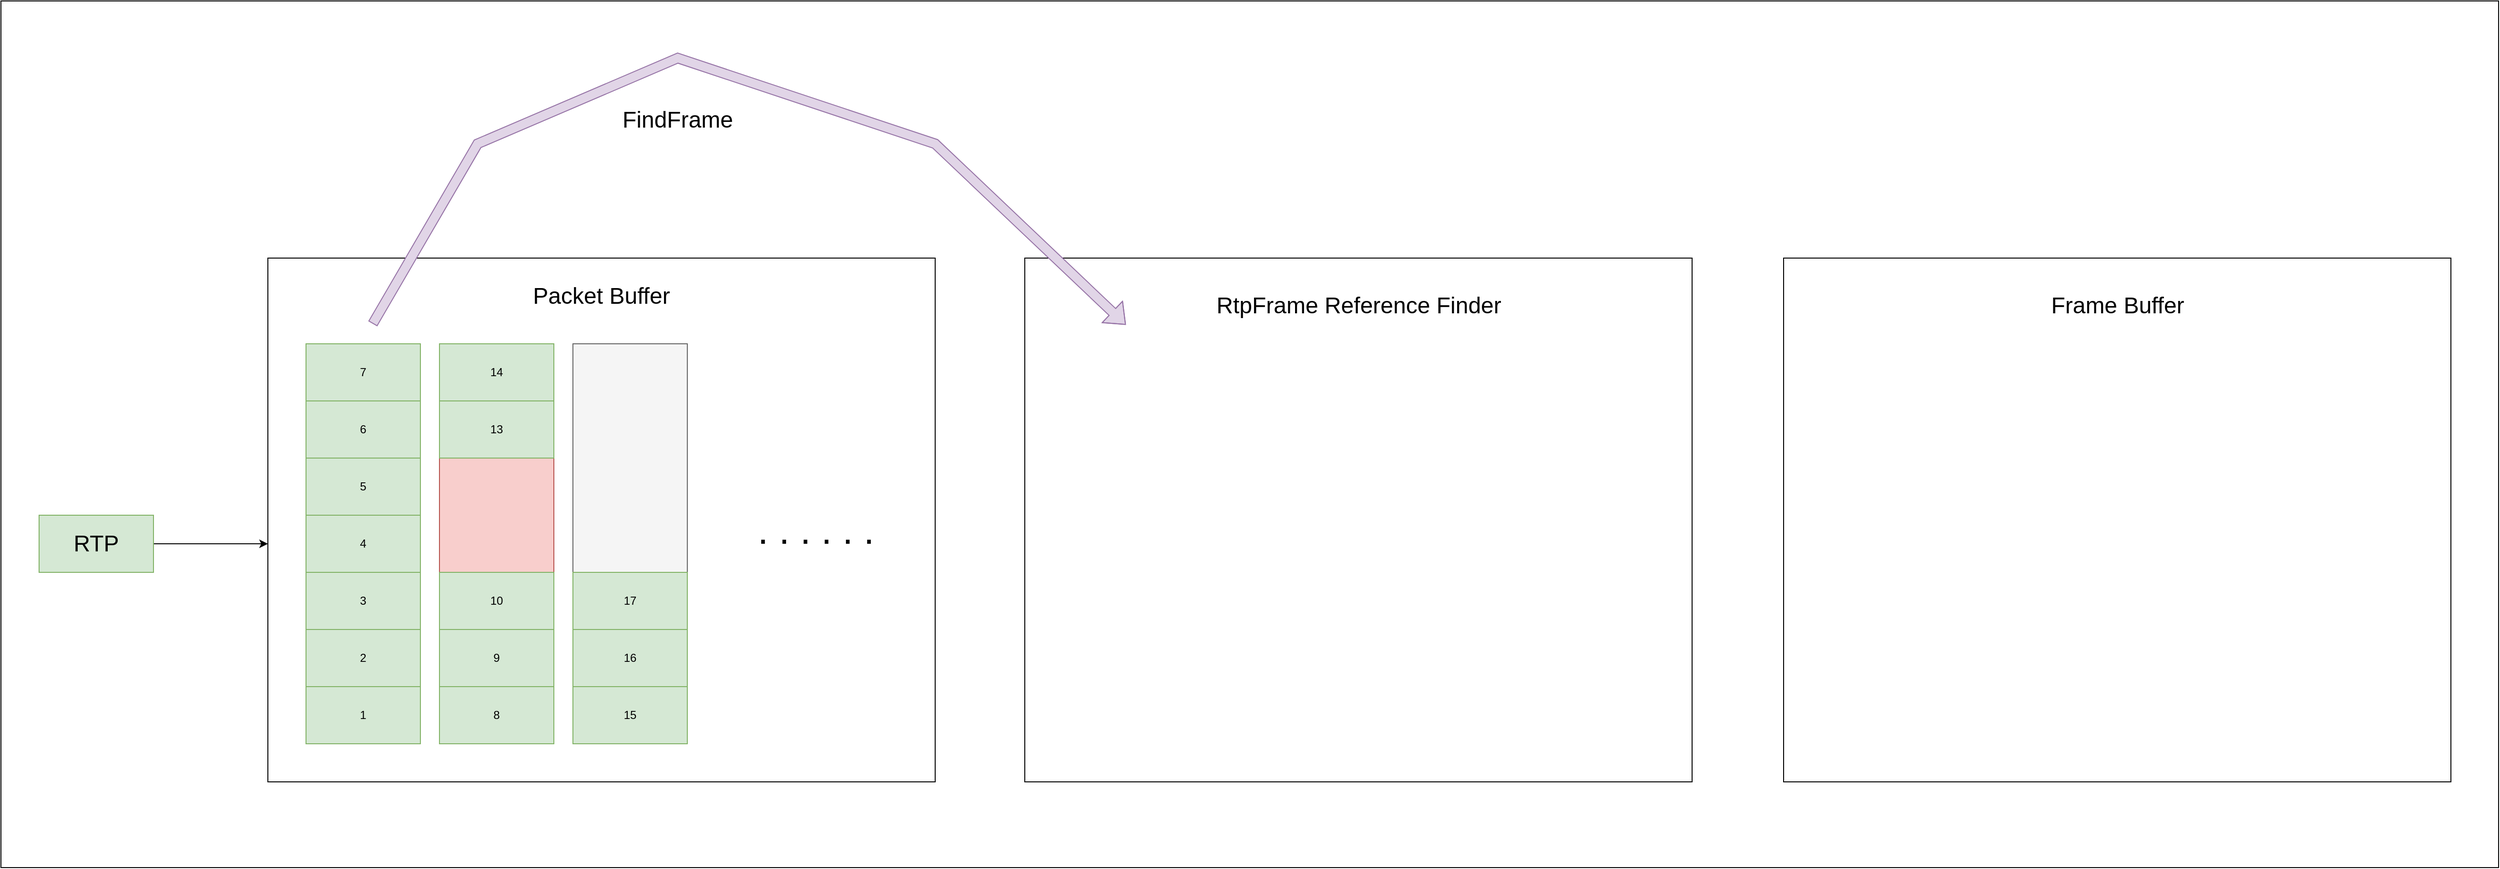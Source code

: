 <mxfile version="21.5.0" type="github">
  <diagram name="第 1 页" id="ksc9Ilr_gR2adyKR9nCv">
    <mxGraphModel dx="3541" dy="1457" grid="1" gridSize="10" guides="1" tooltips="1" connect="1" arrows="1" fold="1" page="1" pageScale="1" pageWidth="827" pageHeight="1169" math="0" shadow="0">
      <root>
        <mxCell id="0" />
        <mxCell id="1" parent="0" />
        <mxCell id="iKLaStR7jHuQ4qEgJdE5-37" value="" style="rounded=0;whiteSpace=wrap;html=1;" vertex="1" parent="1">
          <mxGeometry x="-660" y="850" width="2620" height="910" as="geometry" />
        </mxCell>
        <mxCell id="iKLaStR7jHuQ4qEgJdE5-1" value="" style="rounded=0;whiteSpace=wrap;html=1;" vertex="1" parent="1">
          <mxGeometry x="-380" y="1120" width="700" height="550" as="geometry" />
        </mxCell>
        <mxCell id="iKLaStR7jHuQ4qEgJdE5-8" value="&lt;font style=&quot;font-size: 24px;&quot;&gt;Packet Buffer&lt;/font&gt;" style="text;strokeColor=none;align=center;fillColor=none;html=1;verticalAlign=middle;whiteSpace=wrap;rounded=0;" vertex="1" parent="1">
          <mxGeometry x="-125" y="1130" width="190" height="60" as="geometry" />
        </mxCell>
        <mxCell id="iKLaStR7jHuQ4qEgJdE5-9" value="" style="rounded=0;whiteSpace=wrap;html=1;" vertex="1" parent="1">
          <mxGeometry x="-340" y="1220" width="120" height="410" as="geometry" />
        </mxCell>
        <mxCell id="iKLaStR7jHuQ4qEgJdE5-11" value="" style="rounded=0;whiteSpace=wrap;html=1;fillColor=#f5f5f5;fontColor=#333333;strokeColor=#666666;" vertex="1" parent="1">
          <mxGeometry x="-60" y="1210" width="120" height="420" as="geometry" />
        </mxCell>
        <mxCell id="iKLaStR7jHuQ4qEgJdE5-12" value="7" style="rounded=0;whiteSpace=wrap;html=1;fillColor=#d5e8d4;strokeColor=#82b366;" vertex="1" parent="1">
          <mxGeometry x="-340" y="1210" width="120" height="60" as="geometry" />
        </mxCell>
        <mxCell id="iKLaStR7jHuQ4qEgJdE5-13" value="1" style="rounded=0;whiteSpace=wrap;html=1;fillColor=#d5e8d4;strokeColor=#82b366;" vertex="1" parent="1">
          <mxGeometry x="-340" y="1570" width="120" height="60" as="geometry" />
        </mxCell>
        <mxCell id="iKLaStR7jHuQ4qEgJdE5-14" value="2" style="rounded=0;whiteSpace=wrap;html=1;fillColor=#d5e8d4;strokeColor=#82b366;" vertex="1" parent="1">
          <mxGeometry x="-340" y="1510" width="120" height="60" as="geometry" />
        </mxCell>
        <mxCell id="iKLaStR7jHuQ4qEgJdE5-15" value="3" style="rounded=0;whiteSpace=wrap;html=1;fillColor=#d5e8d4;strokeColor=#82b366;" vertex="1" parent="1">
          <mxGeometry x="-340" y="1450" width="120" height="60" as="geometry" />
        </mxCell>
        <mxCell id="iKLaStR7jHuQ4qEgJdE5-16" value="4" style="rounded=0;whiteSpace=wrap;html=1;fillColor=#d5e8d4;strokeColor=#82b366;" vertex="1" parent="1">
          <mxGeometry x="-340" y="1390" width="120" height="60" as="geometry" />
        </mxCell>
        <mxCell id="iKLaStR7jHuQ4qEgJdE5-17" value="5" style="rounded=0;whiteSpace=wrap;html=1;fillColor=#d5e8d4;strokeColor=#82b366;" vertex="1" parent="1">
          <mxGeometry x="-340" y="1330" width="120" height="60" as="geometry" />
        </mxCell>
        <mxCell id="iKLaStR7jHuQ4qEgJdE5-18" value="6" style="rounded=0;whiteSpace=wrap;html=1;fillColor=#d5e8d4;strokeColor=#82b366;" vertex="1" parent="1">
          <mxGeometry x="-340" y="1270" width="120" height="60" as="geometry" />
        </mxCell>
        <mxCell id="iKLaStR7jHuQ4qEgJdE5-19" value="" style="rounded=0;whiteSpace=wrap;html=1;fillColor=#f8cecc;strokeColor=#b85450;" vertex="1" parent="1">
          <mxGeometry x="-200" y="1220" width="120" height="410" as="geometry" />
        </mxCell>
        <mxCell id="iKLaStR7jHuQ4qEgJdE5-20" value="14" style="rounded=0;whiteSpace=wrap;html=1;fillColor=#d5e8d4;strokeColor=#82b366;" vertex="1" parent="1">
          <mxGeometry x="-200" y="1210" width="120" height="60" as="geometry" />
        </mxCell>
        <mxCell id="iKLaStR7jHuQ4qEgJdE5-21" value="8" style="rounded=0;whiteSpace=wrap;html=1;fillColor=#d5e8d4;strokeColor=#82b366;" vertex="1" parent="1">
          <mxGeometry x="-200" y="1570" width="120" height="60" as="geometry" />
        </mxCell>
        <mxCell id="iKLaStR7jHuQ4qEgJdE5-22" value="9" style="rounded=0;whiteSpace=wrap;html=1;fillColor=#d5e8d4;strokeColor=#82b366;" vertex="1" parent="1">
          <mxGeometry x="-200" y="1510" width="120" height="60" as="geometry" />
        </mxCell>
        <mxCell id="iKLaStR7jHuQ4qEgJdE5-23" value="10" style="rounded=0;whiteSpace=wrap;html=1;fillColor=#d5e8d4;strokeColor=#82b366;" vertex="1" parent="1">
          <mxGeometry x="-200" y="1450" width="120" height="60" as="geometry" />
        </mxCell>
        <mxCell id="iKLaStR7jHuQ4qEgJdE5-26" value="13" style="rounded=0;whiteSpace=wrap;html=1;fillColor=#d5e8d4;strokeColor=#82b366;" vertex="1" parent="1">
          <mxGeometry x="-200" y="1270" width="120" height="60" as="geometry" />
        </mxCell>
        <mxCell id="iKLaStR7jHuQ4qEgJdE5-27" value="15" style="rounded=0;whiteSpace=wrap;html=1;fillColor=#d5e8d4;strokeColor=#82b366;" vertex="1" parent="1">
          <mxGeometry x="-60" y="1570" width="120" height="60" as="geometry" />
        </mxCell>
        <mxCell id="iKLaStR7jHuQ4qEgJdE5-28" value="16" style="rounded=0;whiteSpace=wrap;html=1;fillColor=#d5e8d4;strokeColor=#82b366;" vertex="1" parent="1">
          <mxGeometry x="-60" y="1510" width="120" height="60" as="geometry" />
        </mxCell>
        <mxCell id="iKLaStR7jHuQ4qEgJdE5-29" value="17" style="rounded=0;whiteSpace=wrap;html=1;fillColor=#d5e8d4;strokeColor=#82b366;" vertex="1" parent="1">
          <mxGeometry x="-60" y="1450" width="120" height="60" as="geometry" />
        </mxCell>
        <mxCell id="iKLaStR7jHuQ4qEgJdE5-30" value="&lt;font style=&quot;font-size: 40px;&quot;&gt;. . . . . .&lt;/font&gt;" style="text;strokeColor=none;align=center;fillColor=none;html=1;verticalAlign=middle;whiteSpace=wrap;rounded=0;" vertex="1" parent="1">
          <mxGeometry x="110" y="1390" width="170" height="30" as="geometry" />
        </mxCell>
        <mxCell id="iKLaStR7jHuQ4qEgJdE5-32" style="edgeStyle=orthogonalEdgeStyle;rounded=0;orthogonalLoop=1;jettySize=auto;html=1;exitX=1;exitY=0.5;exitDx=0;exitDy=0;" edge="1" parent="1" source="iKLaStR7jHuQ4qEgJdE5-31">
          <mxGeometry relative="1" as="geometry">
            <mxPoint x="-380" y="1420" as="targetPoint" />
          </mxGeometry>
        </mxCell>
        <mxCell id="iKLaStR7jHuQ4qEgJdE5-31" value="&lt;font style=&quot;font-size: 24px;&quot;&gt;RTP&lt;/font&gt;" style="rounded=0;whiteSpace=wrap;html=1;fillColor=#d5e8d4;strokeColor=#82b366;" vertex="1" parent="1">
          <mxGeometry x="-620" y="1390" width="120" height="60" as="geometry" />
        </mxCell>
        <mxCell id="iKLaStR7jHuQ4qEgJdE5-33" value="" style="rounded=0;whiteSpace=wrap;html=1;" vertex="1" parent="1">
          <mxGeometry x="414" y="1120" width="700" height="550" as="geometry" />
        </mxCell>
        <mxCell id="iKLaStR7jHuQ4qEgJdE5-34" value="" style="shape=flexArrow;endArrow=classic;html=1;rounded=0;fillColor=#e1d5e7;strokeColor=#9673a6;" edge="1" parent="1">
          <mxGeometry width="50" height="50" relative="1" as="geometry">
            <mxPoint x="-270" y="1189" as="sourcePoint" />
            <mxPoint x="520" y="1190" as="targetPoint" />
            <Array as="points">
              <mxPoint x="-160" y="1000" />
              <mxPoint x="50" y="910" />
              <mxPoint x="320" y="1000" />
            </Array>
          </mxGeometry>
        </mxCell>
        <mxCell id="iKLaStR7jHuQ4qEgJdE5-35" value="&lt;font style=&quot;font-size: 24px;&quot;&gt;FindFrame&lt;/font&gt;" style="text;strokeColor=none;align=center;fillColor=none;html=1;verticalAlign=middle;whiteSpace=wrap;rounded=0;" vertex="1" parent="1">
          <mxGeometry x="-40" y="960" width="180" height="30" as="geometry" />
        </mxCell>
        <mxCell id="iKLaStR7jHuQ4qEgJdE5-36" value="" style="rounded=0;whiteSpace=wrap;html=1;" vertex="1" parent="1">
          <mxGeometry x="1210" y="1120" width="700" height="550" as="geometry" />
        </mxCell>
        <mxCell id="iKLaStR7jHuQ4qEgJdE5-38" value="&lt;font style=&quot;font-size: 24px;&quot;&gt;RtpFrame Reference Finder&lt;/font&gt;" style="text;strokeColor=none;align=center;fillColor=none;html=1;verticalAlign=middle;whiteSpace=wrap;rounded=0;" vertex="1" parent="1">
          <mxGeometry x="593.5" y="1140" width="341" height="60" as="geometry" />
        </mxCell>
        <mxCell id="iKLaStR7jHuQ4qEgJdE5-39" value="&lt;font style=&quot;font-size: 24px;&quot;&gt;Frame Buffer&lt;/font&gt;" style="text;strokeColor=none;align=center;fillColor=none;html=1;verticalAlign=middle;whiteSpace=wrap;rounded=0;" vertex="1" parent="1">
          <mxGeometry x="1389.5" y="1140" width="341" height="60" as="geometry" />
        </mxCell>
      </root>
    </mxGraphModel>
  </diagram>
</mxfile>
